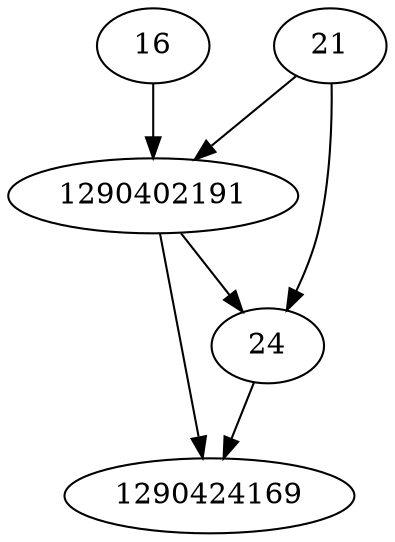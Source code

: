 strict digraph  {
1290424169;
1290402191;
16;
21;
24;
1290402191 -> 1290424169;
1290402191 -> 24;
16 -> 1290402191;
21 -> 1290402191;
21 -> 24;
24 -> 1290424169;
}
